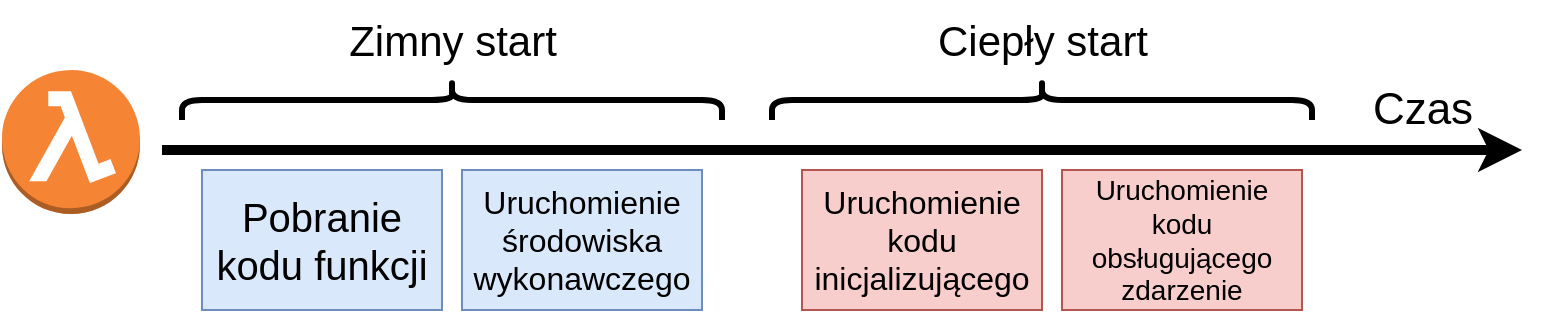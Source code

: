 <mxfile version="24.8.3">
  <diagram name="Page-1" id="nsQRKGPOqUmXlzQDBtEy">
    <mxGraphModel dx="1026" dy="656" grid="1" gridSize="10" guides="1" tooltips="1" connect="1" arrows="1" fold="1" page="1" pageScale="1" pageWidth="827" pageHeight="1169" math="0" shadow="0">
      <root>
        <mxCell id="0" />
        <mxCell id="1" parent="0" />
        <mxCell id="Jjvabj_FQRQaArnH1djp-3" value="" style="endArrow=classic;html=1;rounded=0;strokeWidth=5;" edge="1" parent="1">
          <mxGeometry width="50" height="50" relative="1" as="geometry">
            <mxPoint x="120" y="240" as="sourcePoint" />
            <mxPoint x="800" y="240" as="targetPoint" />
          </mxGeometry>
        </mxCell>
        <mxCell id="Jjvabj_FQRQaArnH1djp-4" value="&lt;font style=&quot;font-size: 22px;&quot;&gt;Czas&lt;/font&gt;" style="edgeLabel;html=1;align=center;verticalAlign=middle;resizable=0;points=[];" vertex="1" connectable="0" parent="Jjvabj_FQRQaArnH1djp-3">
          <mxGeometry x="0.873" y="1" relative="1" as="geometry">
            <mxPoint x="-7" y="-19" as="offset" />
          </mxGeometry>
        </mxCell>
        <mxCell id="Jjvabj_FQRQaArnH1djp-5" value="" style="outlineConnect=0;dashed=0;verticalLabelPosition=bottom;verticalAlign=top;align=center;html=1;shape=mxgraph.aws3.lambda_function;fillColor=#F58534;gradientColor=none;" vertex="1" parent="1">
          <mxGeometry x="40" y="200" width="69" height="72" as="geometry" />
        </mxCell>
        <mxCell id="Jjvabj_FQRQaArnH1djp-6" value="&lt;font style=&quot;font-size: 20px;&quot;&gt;Pobranie kodu funkcji&lt;/font&gt;" style="rounded=0;whiteSpace=wrap;html=1;fillColor=#dae8fc;strokeColor=#6c8ebf;" vertex="1" parent="1">
          <mxGeometry x="140" y="250" width="120" height="70" as="geometry" />
        </mxCell>
        <mxCell id="Jjvabj_FQRQaArnH1djp-8" value="&lt;font style=&quot;font-size: 16px;&quot;&gt;Uruchomienie środowiska wykonawczego&lt;/font&gt;" style="rounded=0;whiteSpace=wrap;html=1;fillColor=#dae8fc;strokeColor=#6c8ebf;" vertex="1" parent="1">
          <mxGeometry x="270" y="250" width="120" height="70" as="geometry" />
        </mxCell>
        <mxCell id="Jjvabj_FQRQaArnH1djp-9" value="&lt;font style=&quot;font-size: 16px;&quot;&gt;Uruchomienie kodu inicjalizującego&lt;/font&gt;" style="rounded=0;whiteSpace=wrap;html=1;fillColor=#f8cecc;strokeColor=#b85450;" vertex="1" parent="1">
          <mxGeometry x="440" y="250" width="120" height="70" as="geometry" />
        </mxCell>
        <mxCell id="Jjvabj_FQRQaArnH1djp-11" value="&lt;font style=&quot;font-size: 14px;&quot;&gt;Uruchomienie kodu obsługującego zdarzenie&lt;/font&gt;" style="rounded=0;whiteSpace=wrap;html=1;fillColor=#f8cecc;strokeColor=#b85450;" vertex="1" parent="1">
          <mxGeometry x="570" y="250" width="120" height="70" as="geometry" />
        </mxCell>
        <mxCell id="Jjvabj_FQRQaArnH1djp-13" value="" style="shape=curlyBracket;whiteSpace=wrap;html=1;rounded=1;labelPosition=left;verticalLabelPosition=middle;align=right;verticalAlign=middle;size=0.5;rotation=90;strokeWidth=3;" vertex="1" parent="1">
          <mxGeometry x="550" y="80" width="20" height="270" as="geometry" />
        </mxCell>
        <mxCell id="Jjvabj_FQRQaArnH1djp-17" value="&lt;font style=&quot;font-size: 21px;&quot;&gt;Ciepły start&lt;/font&gt;" style="text;html=1;align=center;verticalAlign=middle;resizable=0;points=[];autosize=1;strokeColor=none;fillColor=none;fontSize=21;fontStyle=0" vertex="1" parent="1">
          <mxGeometry x="495" y="165" width="130" height="40" as="geometry" />
        </mxCell>
        <mxCell id="Jjvabj_FQRQaArnH1djp-18" value="" style="shape=curlyBracket;whiteSpace=wrap;html=1;rounded=1;labelPosition=left;verticalLabelPosition=middle;align=right;verticalAlign=middle;size=0.5;rotation=90;strokeWidth=3;" vertex="1" parent="1">
          <mxGeometry x="255" y="80" width="20" height="270" as="geometry" />
        </mxCell>
        <mxCell id="Jjvabj_FQRQaArnH1djp-19" value="&lt;font style=&quot;font-size: 21px;&quot;&gt;Zimny start&lt;/font&gt;" style="text;html=1;align=center;verticalAlign=middle;resizable=0;points=[];autosize=1;strokeColor=none;fillColor=none;fontSize=21;fontStyle=0" vertex="1" parent="1">
          <mxGeometry x="200" y="165" width="130" height="40" as="geometry" />
        </mxCell>
      </root>
    </mxGraphModel>
  </diagram>
</mxfile>
